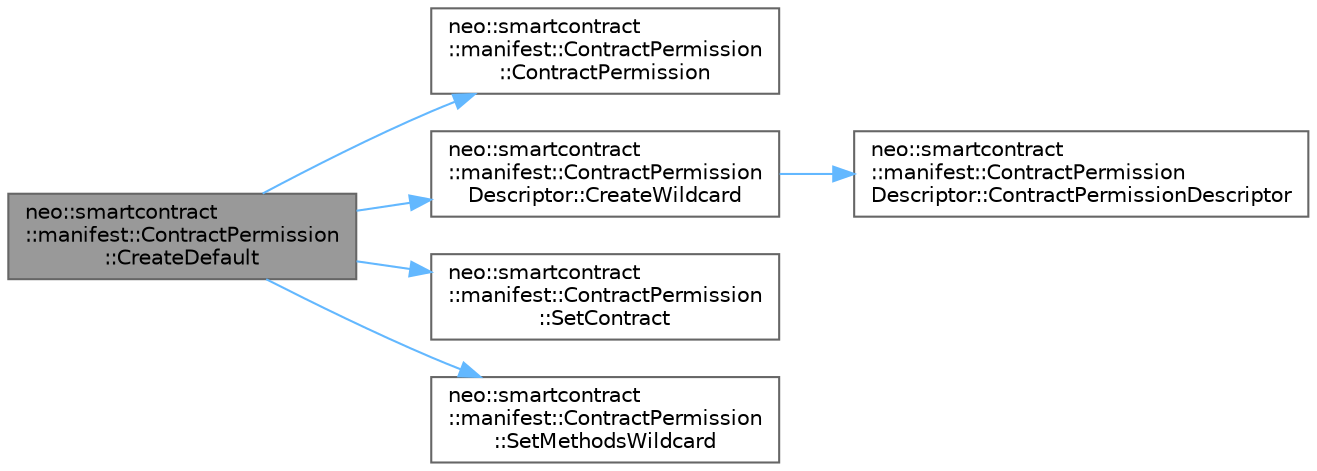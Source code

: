 digraph "neo::smartcontract::manifest::ContractPermission::CreateDefault"
{
 // LATEX_PDF_SIZE
  bgcolor="transparent";
  edge [fontname=Helvetica,fontsize=10,labelfontname=Helvetica,labelfontsize=10];
  node [fontname=Helvetica,fontsize=10,shape=box,height=0.2,width=0.4];
  rankdir="LR";
  Node1 [id="Node000001",label="neo::smartcontract\l::manifest::ContractPermission\l::CreateDefault",height=0.2,width=0.4,color="gray40", fillcolor="grey60", style="filled", fontcolor="black",tooltip="Creates a default permission."];
  Node1 -> Node2 [id="edge6_Node000001_Node000002",color="steelblue1",style="solid",tooltip=" "];
  Node2 [id="Node000002",label="neo::smartcontract\l::manifest::ContractPermission\l::ContractPermission",height=0.2,width=0.4,color="grey40", fillcolor="white", style="filled",URL="$classneo_1_1smartcontract_1_1manifest_1_1_contract_permission.html#a79d97e9003ac79523c9858cd1a887212",tooltip="Constructs a ContractPermission."];
  Node1 -> Node3 [id="edge7_Node000001_Node000003",color="steelblue1",style="solid",tooltip=" "];
  Node3 [id="Node000003",label="neo::smartcontract\l::manifest::ContractPermission\lDescriptor::CreateWildcard",height=0.2,width=0.4,color="grey40", fillcolor="white", style="filled",URL="$classneo_1_1smartcontract_1_1manifest_1_1_contract_permission_descriptor.html#a696a393c0e9f882209cd718c54ae0f61",tooltip="Creates a wildcard descriptor."];
  Node3 -> Node4 [id="edge8_Node000003_Node000004",color="steelblue1",style="solid",tooltip=" "];
  Node4 [id="Node000004",label="neo::smartcontract\l::manifest::ContractPermission\lDescriptor::ContractPermissionDescriptor",height=0.2,width=0.4,color="grey40", fillcolor="white", style="filled",URL="$classneo_1_1smartcontract_1_1manifest_1_1_contract_permission_descriptor.html#a8fe469dfbadca33d1eebffb5105e2e41",tooltip="Constructs a ContractPermissionDescriptor."];
  Node1 -> Node5 [id="edge9_Node000001_Node000005",color="steelblue1",style="solid",tooltip=" "];
  Node5 [id="Node000005",label="neo::smartcontract\l::manifest::ContractPermission\l::SetContract",height=0.2,width=0.4,color="grey40", fillcolor="white", style="filled",URL="$classneo_1_1smartcontract_1_1manifest_1_1_contract_permission.html#afd5f0d3503a7c1e9d3f28bcbe1aa74e5",tooltip="Sets the contract."];
  Node1 -> Node6 [id="edge10_Node000001_Node000006",color="steelblue1",style="solid",tooltip=" "];
  Node6 [id="Node000006",label="neo::smartcontract\l::manifest::ContractPermission\l::SetMethodsWildcard",height=0.2,width=0.4,color="grey40", fillcolor="white", style="filled",URL="$classneo_1_1smartcontract_1_1manifest_1_1_contract_permission.html#a4db217e9f81c110d5eab5207dc5d935d",tooltip="Sets whether the methods are a wildcard."];
}
